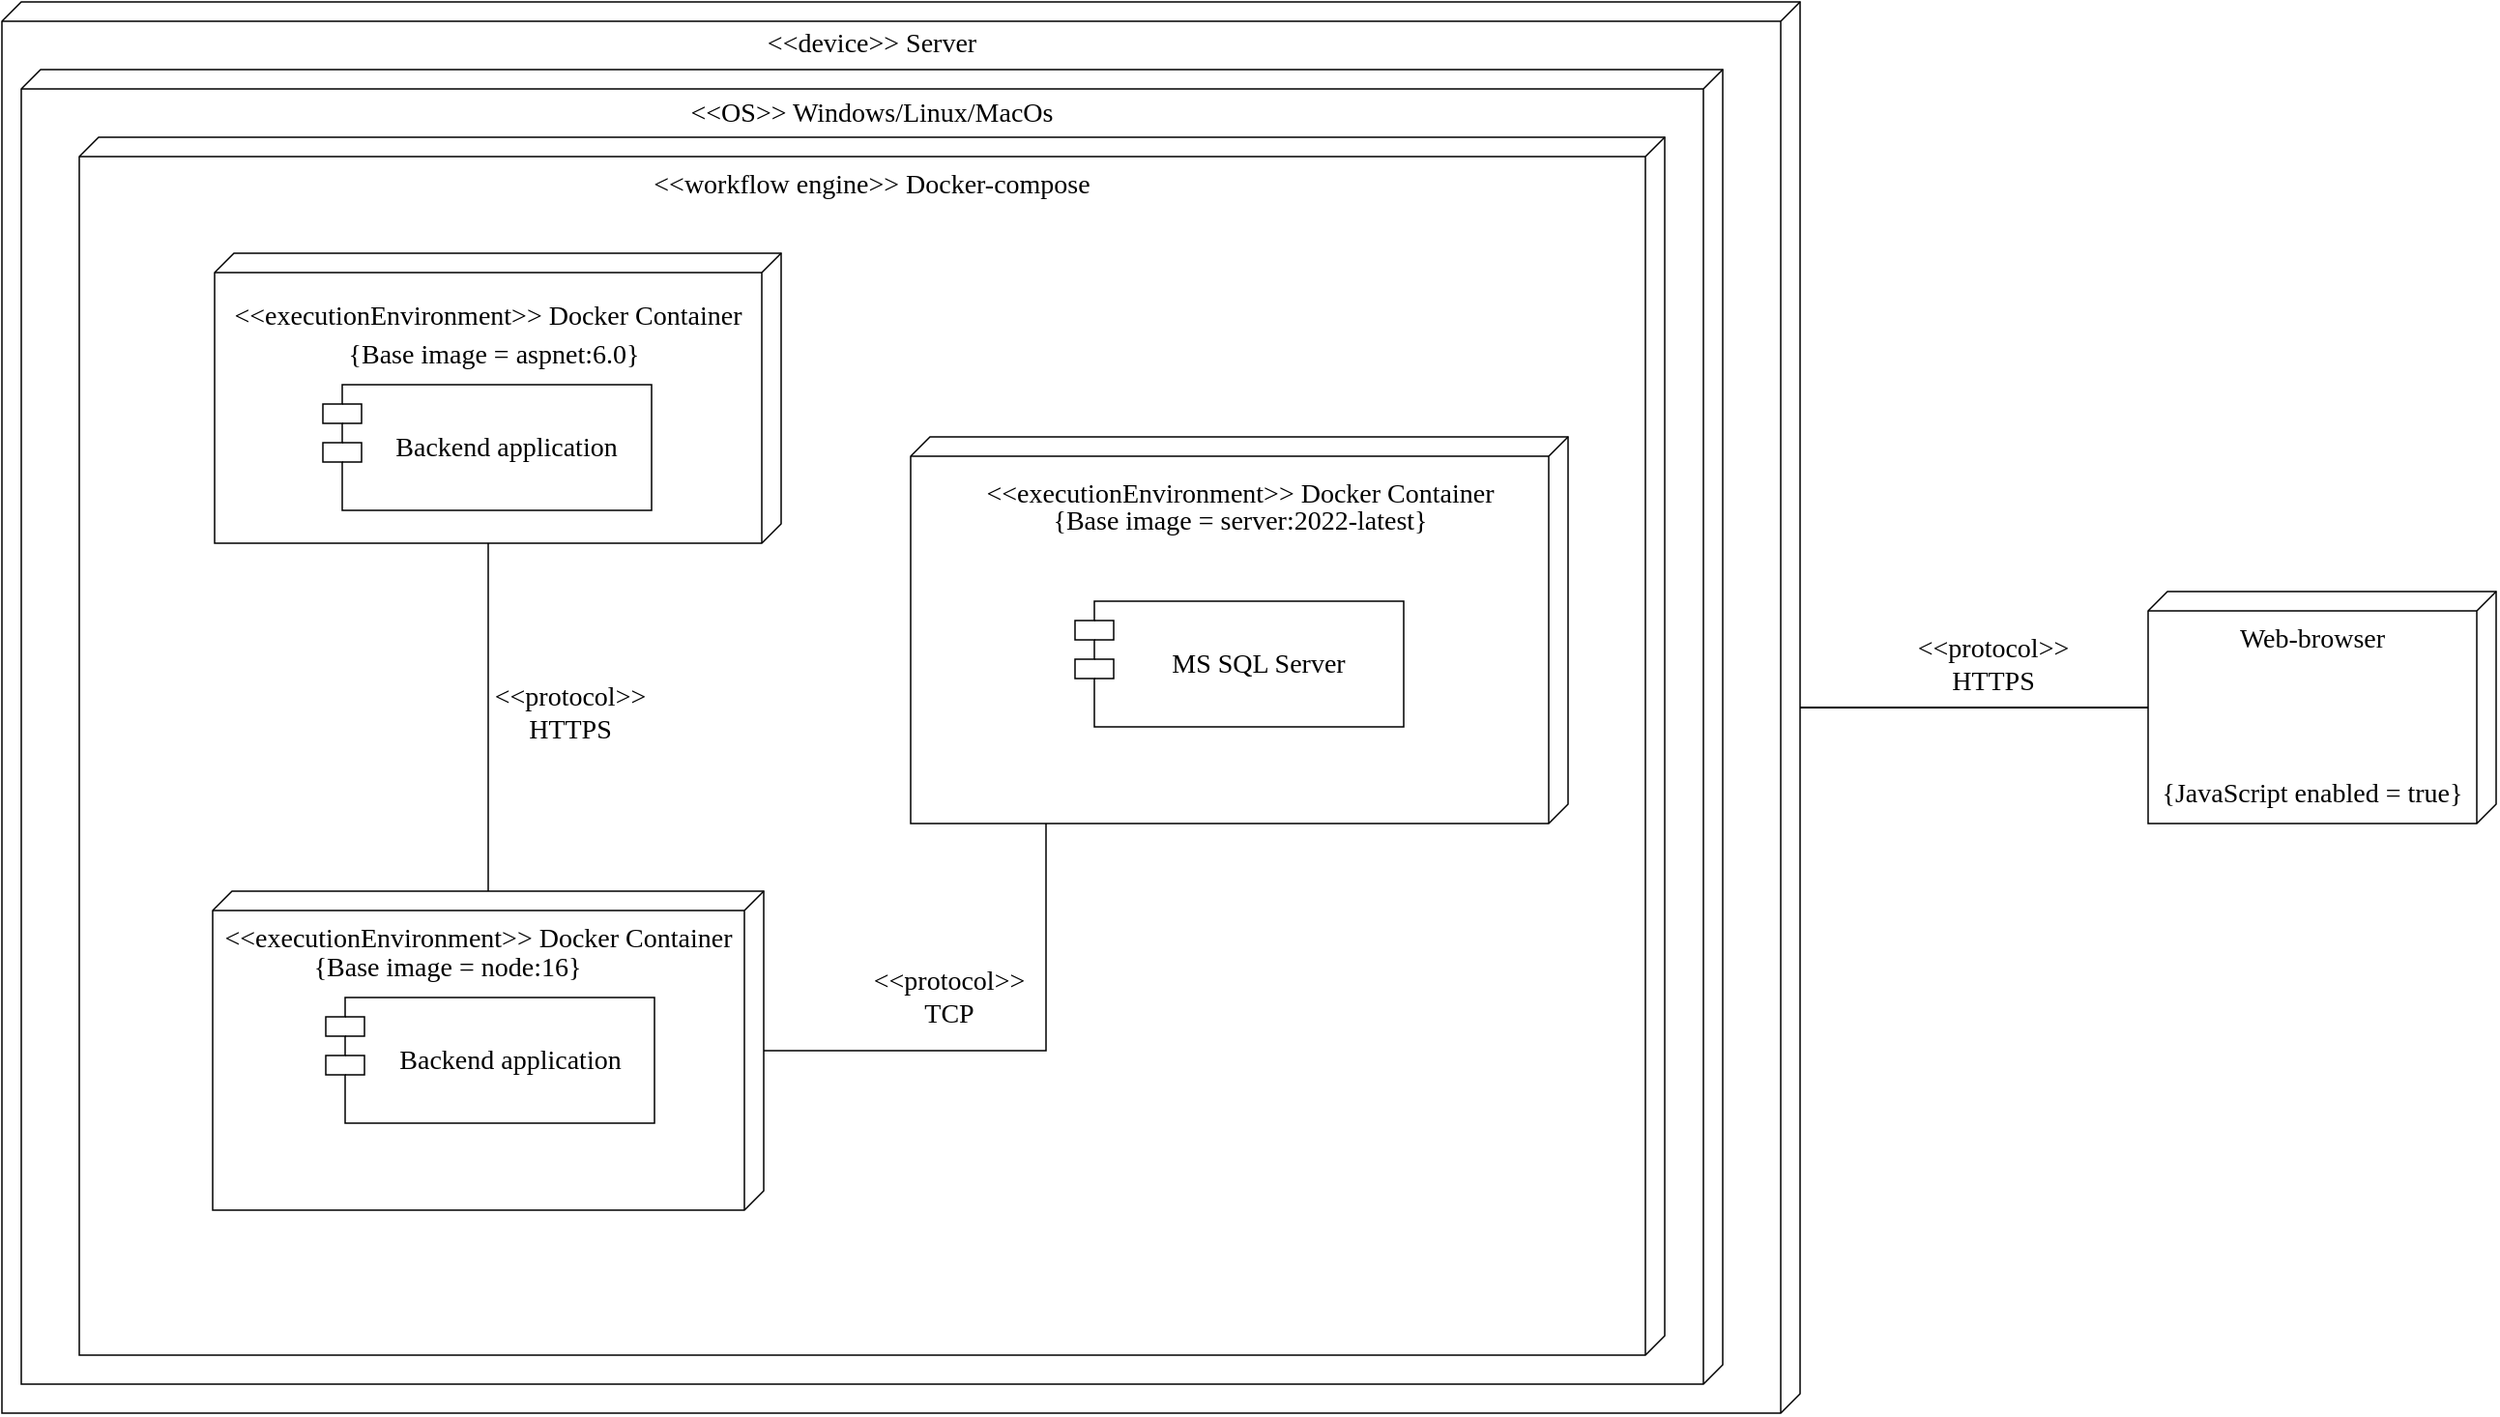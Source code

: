 <mxfile version="21.3.2" type="device">
  <diagram name="Page-1" id="Yqc5dYWwi-8NxwFvMzGB">
    <mxGraphModel dx="1687" dy="889" grid="1" gridSize="10" guides="1" tooltips="1" connect="1" arrows="1" fold="1" page="1" pageScale="1" pageWidth="1654" pageHeight="1169" math="0" shadow="0">
      <root>
        <mxCell id="0" />
        <mxCell id="1" parent="0" />
        <mxCell id="RxKTxGBx4nOWmHTjuApw-29" value="" style="verticalAlign=top;align=center;spacingTop=8;spacingLeft=2;spacingRight=12;shape=cube;size=10;direction=south;fontStyle=4;html=1;whiteSpace=wrap;strokeWidth=0.75;fontFamily=Times New Roman;fontSize=14;" parent="1" vertex="1">
          <mxGeometry x="240" y="160" width="930" height="730" as="geometry" />
        </mxCell>
        <mxCell id="RxKTxGBx4nOWmHTjuApw-30" value="" style="verticalAlign=top;align=center;spacingTop=8;spacingLeft=2;spacingRight=12;shape=cube;size=10;direction=south;fontStyle=4;html=1;whiteSpace=wrap;strokeWidth=0.75;fontFamily=Times New Roman;fontSize=14;" parent="1" vertex="1">
          <mxGeometry x="250" y="195" width="880" height="680" as="geometry" />
        </mxCell>
        <mxCell id="RxKTxGBx4nOWmHTjuApw-31" value="" style="verticalAlign=top;align=center;spacingTop=8;spacingLeft=2;spacingRight=12;shape=cube;size=10;direction=south;fontStyle=4;html=1;whiteSpace=wrap;strokeWidth=0.75;fontFamily=Times New Roman;fontSize=14;" parent="1" vertex="1">
          <mxGeometry x="280" y="230" width="820" height="630" as="geometry" />
        </mxCell>
        <mxCell id="RxKTxGBx4nOWmHTjuApw-32" value="" style="verticalAlign=top;align=left;spacingTop=8;spacingLeft=2;spacingRight=12;shape=cube;size=10;direction=south;fontStyle=4;html=1;whiteSpace=wrap;strokeWidth=0.75;fontFamily=Times New Roman;fontSize=14;" parent="1" vertex="1">
          <mxGeometry x="350" y="290" width="293" height="150" as="geometry" />
        </mxCell>
        <mxCell id="RxKTxGBx4nOWmHTjuApw-36" style="edgeStyle=orthogonalEdgeStyle;rounded=0;orthogonalLoop=1;jettySize=auto;html=1;entryX=0;entryY=0;entryDx=150;entryDy=151.5;entryPerimeter=0;endArrow=none;endFill=0;strokeWidth=0.75;fontFamily=Times New Roman;fontSize=14;" parent="1" source="RxKTxGBx4nOWmHTjuApw-34" target="RxKTxGBx4nOWmHTjuApw-32" edge="1">
          <mxGeometry relative="1" as="geometry" />
        </mxCell>
        <mxCell id="RxKTxGBx4nOWmHTjuApw-38" style="edgeStyle=orthogonalEdgeStyle;rounded=0;orthogonalLoop=1;jettySize=auto;html=1;entryX=0;entryY=0;entryDx=90;entryDy=270;entryPerimeter=0;strokeWidth=0.75;fontFamily=Times New Roman;fontSize=14;" parent="1" source="RxKTxGBx4nOWmHTjuApw-34" target="RxKTxGBx4nOWmHTjuApw-35" edge="1">
          <mxGeometry relative="1" as="geometry" />
        </mxCell>
        <mxCell id="RxKTxGBx4nOWmHTjuApw-34" value="" style="verticalAlign=top;align=left;spacingTop=8;spacingLeft=2;spacingRight=12;shape=cube;size=10;direction=south;fontStyle=4;html=1;whiteSpace=wrap;strokeWidth=0.75;fontFamily=Times New Roman;fontSize=14;" parent="1" vertex="1">
          <mxGeometry x="349" y="620" width="285" height="165" as="geometry" />
        </mxCell>
        <mxCell id="RxKTxGBx4nOWmHTjuApw-35" value="" style="verticalAlign=top;align=left;spacingTop=8;spacingLeft=2;spacingRight=12;shape=cube;size=10;direction=south;fontStyle=4;html=1;whiteSpace=wrap;strokeWidth=0.75;fontFamily=Times New Roman;fontSize=14;" parent="1" vertex="1">
          <mxGeometry x="710" y="385" width="340" height="200" as="geometry" />
        </mxCell>
        <mxCell id="RxKTxGBx4nOWmHTjuApw-37" value="&amp;lt;&amp;lt;protocol&amp;gt;&amp;gt;&lt;br style=&quot;font-size: 14px;&quot;&gt;HTTPS" style="text;html=1;strokeColor=none;fillColor=none;align=center;verticalAlign=middle;whiteSpace=wrap;rounded=0;strokeWidth=0.75;fontFamily=Times New Roman;fontSize=14;" parent="1" vertex="1">
          <mxGeometry x="504" y="513" width="60" height="30" as="geometry" />
        </mxCell>
        <mxCell id="RxKTxGBx4nOWmHTjuApw-40" value="&amp;lt;&amp;lt;executionEnvironment&amp;gt;&amp;gt; Docker Container" style="text;html=1;strokeColor=none;fillColor=none;align=center;verticalAlign=middle;whiteSpace=wrap;rounded=0;strokeWidth=0.75;fontFamily=Times New Roman;fontSize=14;" parent="1" vertex="1">
          <mxGeometry x="354.75" y="308" width="272.5" height="30" as="geometry" />
        </mxCell>
        <mxCell id="RxKTxGBx4nOWmHTjuApw-41" value="&amp;lt;&amp;lt;protocol&amp;gt;&amp;gt;&lt;br style=&quot;font-size: 14px;&quot;&gt;HTTPS" style="text;html=1;strokeColor=none;fillColor=none;align=center;verticalAlign=middle;whiteSpace=wrap;rounded=0;strokeWidth=0.75;fontFamily=Times New Roman;fontSize=14;" parent="1" vertex="1">
          <mxGeometry x="1240" y="487.5" width="60" height="30" as="geometry" />
        </mxCell>
        <mxCell id="RxKTxGBx4nOWmHTjuApw-44" value="&amp;lt;&amp;lt;executionEnvironment&amp;gt;&amp;gt; Docker Container" style="text;html=1;strokeColor=none;fillColor=none;align=center;verticalAlign=middle;whiteSpace=wrap;rounded=0;strokeWidth=0.75;fontFamily=Times New Roman;fontSize=14;" parent="1" vertex="1">
          <mxGeometry x="350" y="630" width="272.5" height="30" as="geometry" />
        </mxCell>
        <mxCell id="RxKTxGBx4nOWmHTjuApw-45" value="&amp;lt;&amp;lt;executionEnvironment&amp;gt;&amp;gt; Docker Container" style="text;html=1;strokeColor=none;fillColor=none;align=center;verticalAlign=middle;whiteSpace=wrap;rounded=0;strokeWidth=0.75;fontFamily=Times New Roman;fontSize=14;" parent="1" vertex="1">
          <mxGeometry x="743.75" y="400" width="272.5" height="30" as="geometry" />
        </mxCell>
        <mxCell id="RxKTxGBx4nOWmHTjuApw-47" value="{Base image = aspnet:6.0}" style="text;html=1;strokeColor=none;fillColor=none;align=center;verticalAlign=middle;whiteSpace=wrap;rounded=0;strokeWidth=0.75;fontFamily=Times New Roman;fontSize=14;" parent="1" vertex="1">
          <mxGeometry x="357.75" y="328" width="272.5" height="30" as="geometry" />
        </mxCell>
        <mxCell id="RxKTxGBx4nOWmHTjuApw-48" value="{Base image = node:16}" style="text;html=1;strokeColor=none;fillColor=none;align=center;verticalAlign=middle;whiteSpace=wrap;rounded=0;strokeWidth=0.75;fontFamily=Times New Roman;fontSize=14;" parent="1" vertex="1">
          <mxGeometry x="334.25" y="645" width="272.5" height="30" as="geometry" />
        </mxCell>
        <mxCell id="RxKTxGBx4nOWmHTjuApw-49" value="{Base image =&amp;nbsp;server:2022-latest}" style="text;html=1;strokeColor=none;fillColor=none;align=center;verticalAlign=middle;whiteSpace=wrap;rounded=0;strokeWidth=0.75;fontFamily=Times New Roman;fontSize=14;" parent="1" vertex="1">
          <mxGeometry x="743.75" y="414" width="272.5" height="30" as="geometry" />
        </mxCell>
        <mxCell id="RxKTxGBx4nOWmHTjuApw-52" value="MS SQL Server" style="shape=module;align=left;spacingLeft=20;align=center;verticalAlign=middle;whiteSpace=wrap;html=1;rounded=0;strokeWidth=0.75;fontFamily=Times New Roman;fontSize=14;fontColor=default;fillColor=none;gradientColor=none;" parent="1" vertex="1">
          <mxGeometry x="795" y="470" width="170" height="65" as="geometry" />
        </mxCell>
        <mxCell id="RxKTxGBx4nOWmHTjuApw-53" value="Backend application" style="shape=module;align=left;spacingLeft=20;align=center;verticalAlign=middle;whiteSpace=wrap;html=1;rounded=0;strokeWidth=0.75;fontFamily=Times New Roman;fontSize=14;fontColor=default;fillColor=none;gradientColor=none;" parent="1" vertex="1">
          <mxGeometry x="407.5" y="675" width="170" height="65" as="geometry" />
        </mxCell>
        <mxCell id="RxKTxGBx4nOWmHTjuApw-54" value="Backend application" style="shape=module;align=left;spacingLeft=20;align=center;verticalAlign=middle;whiteSpace=wrap;html=1;rounded=0;strokeWidth=0.75;fontFamily=Times New Roman;fontSize=14;fontColor=default;fillColor=none;gradientColor=none;" parent="1" vertex="1">
          <mxGeometry x="406" y="358" width="170" height="65" as="geometry" />
        </mxCell>
        <mxCell id="RxKTxGBx4nOWmHTjuApw-55" value="&amp;lt;&amp;lt;workflow engine&amp;gt;&amp;gt; Docker-compose" style="text;html=1;strokeColor=none;fillColor=none;align=center;verticalAlign=middle;whiteSpace=wrap;rounded=0;fontSize=14;fontFamily=Times New Roman;fontColor=default;strokeWidth=0.75;" parent="1" vertex="1">
          <mxGeometry x="500" y="240" width="380" height="30" as="geometry" />
        </mxCell>
        <mxCell id="RxKTxGBx4nOWmHTjuApw-56" value="&amp;lt;&amp;lt;OS&amp;gt;&amp;gt; Windows/Linux/MacOs" style="text;html=1;strokeColor=none;fillColor=none;align=center;verticalAlign=middle;whiteSpace=wrap;rounded=0;fontSize=14;fontFamily=Times New Roman;fontColor=default;strokeWidth=0.75;" parent="1" vertex="1">
          <mxGeometry x="530" y="203" width="320" height="30" as="geometry" />
        </mxCell>
        <mxCell id="RxKTxGBx4nOWmHTjuApw-57" value="&amp;lt;&amp;lt;device&amp;gt;&amp;gt; Server" style="text;html=1;strokeColor=none;fillColor=none;align=center;verticalAlign=middle;whiteSpace=wrap;rounded=0;fontSize=14;fontFamily=Times New Roman;fontColor=default;strokeWidth=0.75;" parent="1" vertex="1">
          <mxGeometry x="605" y="167" width="170" height="30" as="geometry" />
        </mxCell>
        <mxCell id="RxKTxGBx4nOWmHTjuApw-64" style="edgeStyle=orthogonalEdgeStyle;rounded=0;orthogonalLoop=1;jettySize=auto;html=1;fontFamily=Times New Roman;fontSize=14;fontColor=default;endArrow=none;endFill=0;" parent="1" source="RxKTxGBx4nOWmHTjuApw-58" target="RxKTxGBx4nOWmHTjuApw-29" edge="1">
          <mxGeometry relative="1" as="geometry" />
        </mxCell>
        <mxCell id="RxKTxGBx4nOWmHTjuApw-58" value="" style="verticalAlign=top;align=left;spacingTop=8;spacingLeft=2;spacingRight=12;shape=cube;size=10;direction=south;fontStyle=4;html=1;whiteSpace=wrap;rounded=0;strokeWidth=0.75;fontFamily=Times New Roman;fontSize=14;fontColor=default;fillColor=none;gradientColor=none;" parent="1" vertex="1">
          <mxGeometry x="1350" y="465" width="180" height="120" as="geometry" />
        </mxCell>
        <mxCell id="RxKTxGBx4nOWmHTjuApw-60" value="Web-browser" style="text;html=1;strokeColor=none;fillColor=none;align=center;verticalAlign=middle;whiteSpace=wrap;rounded=0;fontSize=14;fontFamily=Times New Roman;fontColor=default;" parent="1" vertex="1">
          <mxGeometry x="1385" y="480" width="100" height="20" as="geometry" />
        </mxCell>
        <mxCell id="RxKTxGBx4nOWmHTjuApw-62" value="&lt;span style=&quot;font-weight: normal;&quot;&gt;{JavaScript enabled = true}&lt;/span&gt;" style="text;html=1;strokeColor=none;fillColor=none;align=center;verticalAlign=middle;whiteSpace=wrap;rounded=0;fontSize=14;fontFamily=Times New Roman;fontColor=default;fontStyle=1" parent="1" vertex="1">
          <mxGeometry x="1350" y="560" width="170" height="20" as="geometry" />
        </mxCell>
        <mxCell id="Ms0tMnVrW9IZNVKawMBX-1" value="&amp;lt;&amp;lt;protocol&amp;gt;&amp;gt;&lt;br style=&quot;font-size: 14px;&quot;&gt;TCP" style="text;html=1;strokeColor=none;fillColor=none;align=center;verticalAlign=middle;whiteSpace=wrap;rounded=0;strokeWidth=0.75;fontFamily=Times New Roman;fontSize=14;" vertex="1" parent="1">
          <mxGeometry x="700" y="660" width="60" height="30" as="geometry" />
        </mxCell>
      </root>
    </mxGraphModel>
  </diagram>
</mxfile>
